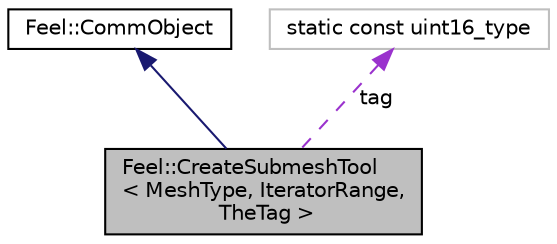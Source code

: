digraph "Feel::CreateSubmeshTool&lt; MeshType, IteratorRange, TheTag &gt;"
{
 // LATEX_PDF_SIZE
  edge [fontname="Helvetica",fontsize="10",labelfontname="Helvetica",labelfontsize="10"];
  node [fontname="Helvetica",fontsize="10",shape=record];
  Node1 [label="Feel::CreateSubmeshTool\l\< MeshType, IteratorRange,\l TheTag \>",height=0.2,width=0.4,color="black", fillcolor="grey75", style="filled", fontcolor="black",tooltip=" "];
  Node2 -> Node1 [dir="back",color="midnightblue",fontsize="10",style="solid",fontname="Helvetica"];
  Node2 [label="Feel::CommObject",height=0.2,width=0.4,color="black", fillcolor="white", style="filled",URL="$classFeel_1_1CommObject.html",tooltip=" "];
  Node3 -> Node1 [dir="back",color="darkorchid3",fontsize="10",style="dashed",label=" tag" ,fontname="Helvetica"];
  Node3 [label="static const uint16_type",height=0.2,width=0.4,color="grey75", fillcolor="white", style="filled",tooltip=" "];
}
